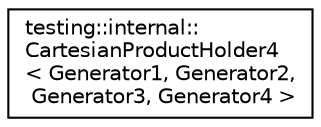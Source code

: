 digraph "类继承关系图"
{
 // LATEX_PDF_SIZE
  edge [fontname="Helvetica",fontsize="10",labelfontname="Helvetica",labelfontsize="10"];
  node [fontname="Helvetica",fontsize="10",shape=record];
  rankdir="LR";
  Node0 [label="testing::internal::\lCartesianProductHolder4\l\< Generator1, Generator2,\l Generator3, Generator4 \>",height=0.2,width=0.4,color="black", fillcolor="white", style="filled",URL="$classtesting_1_1internal_1_1CartesianProductHolder4.html",tooltip=" "];
}
